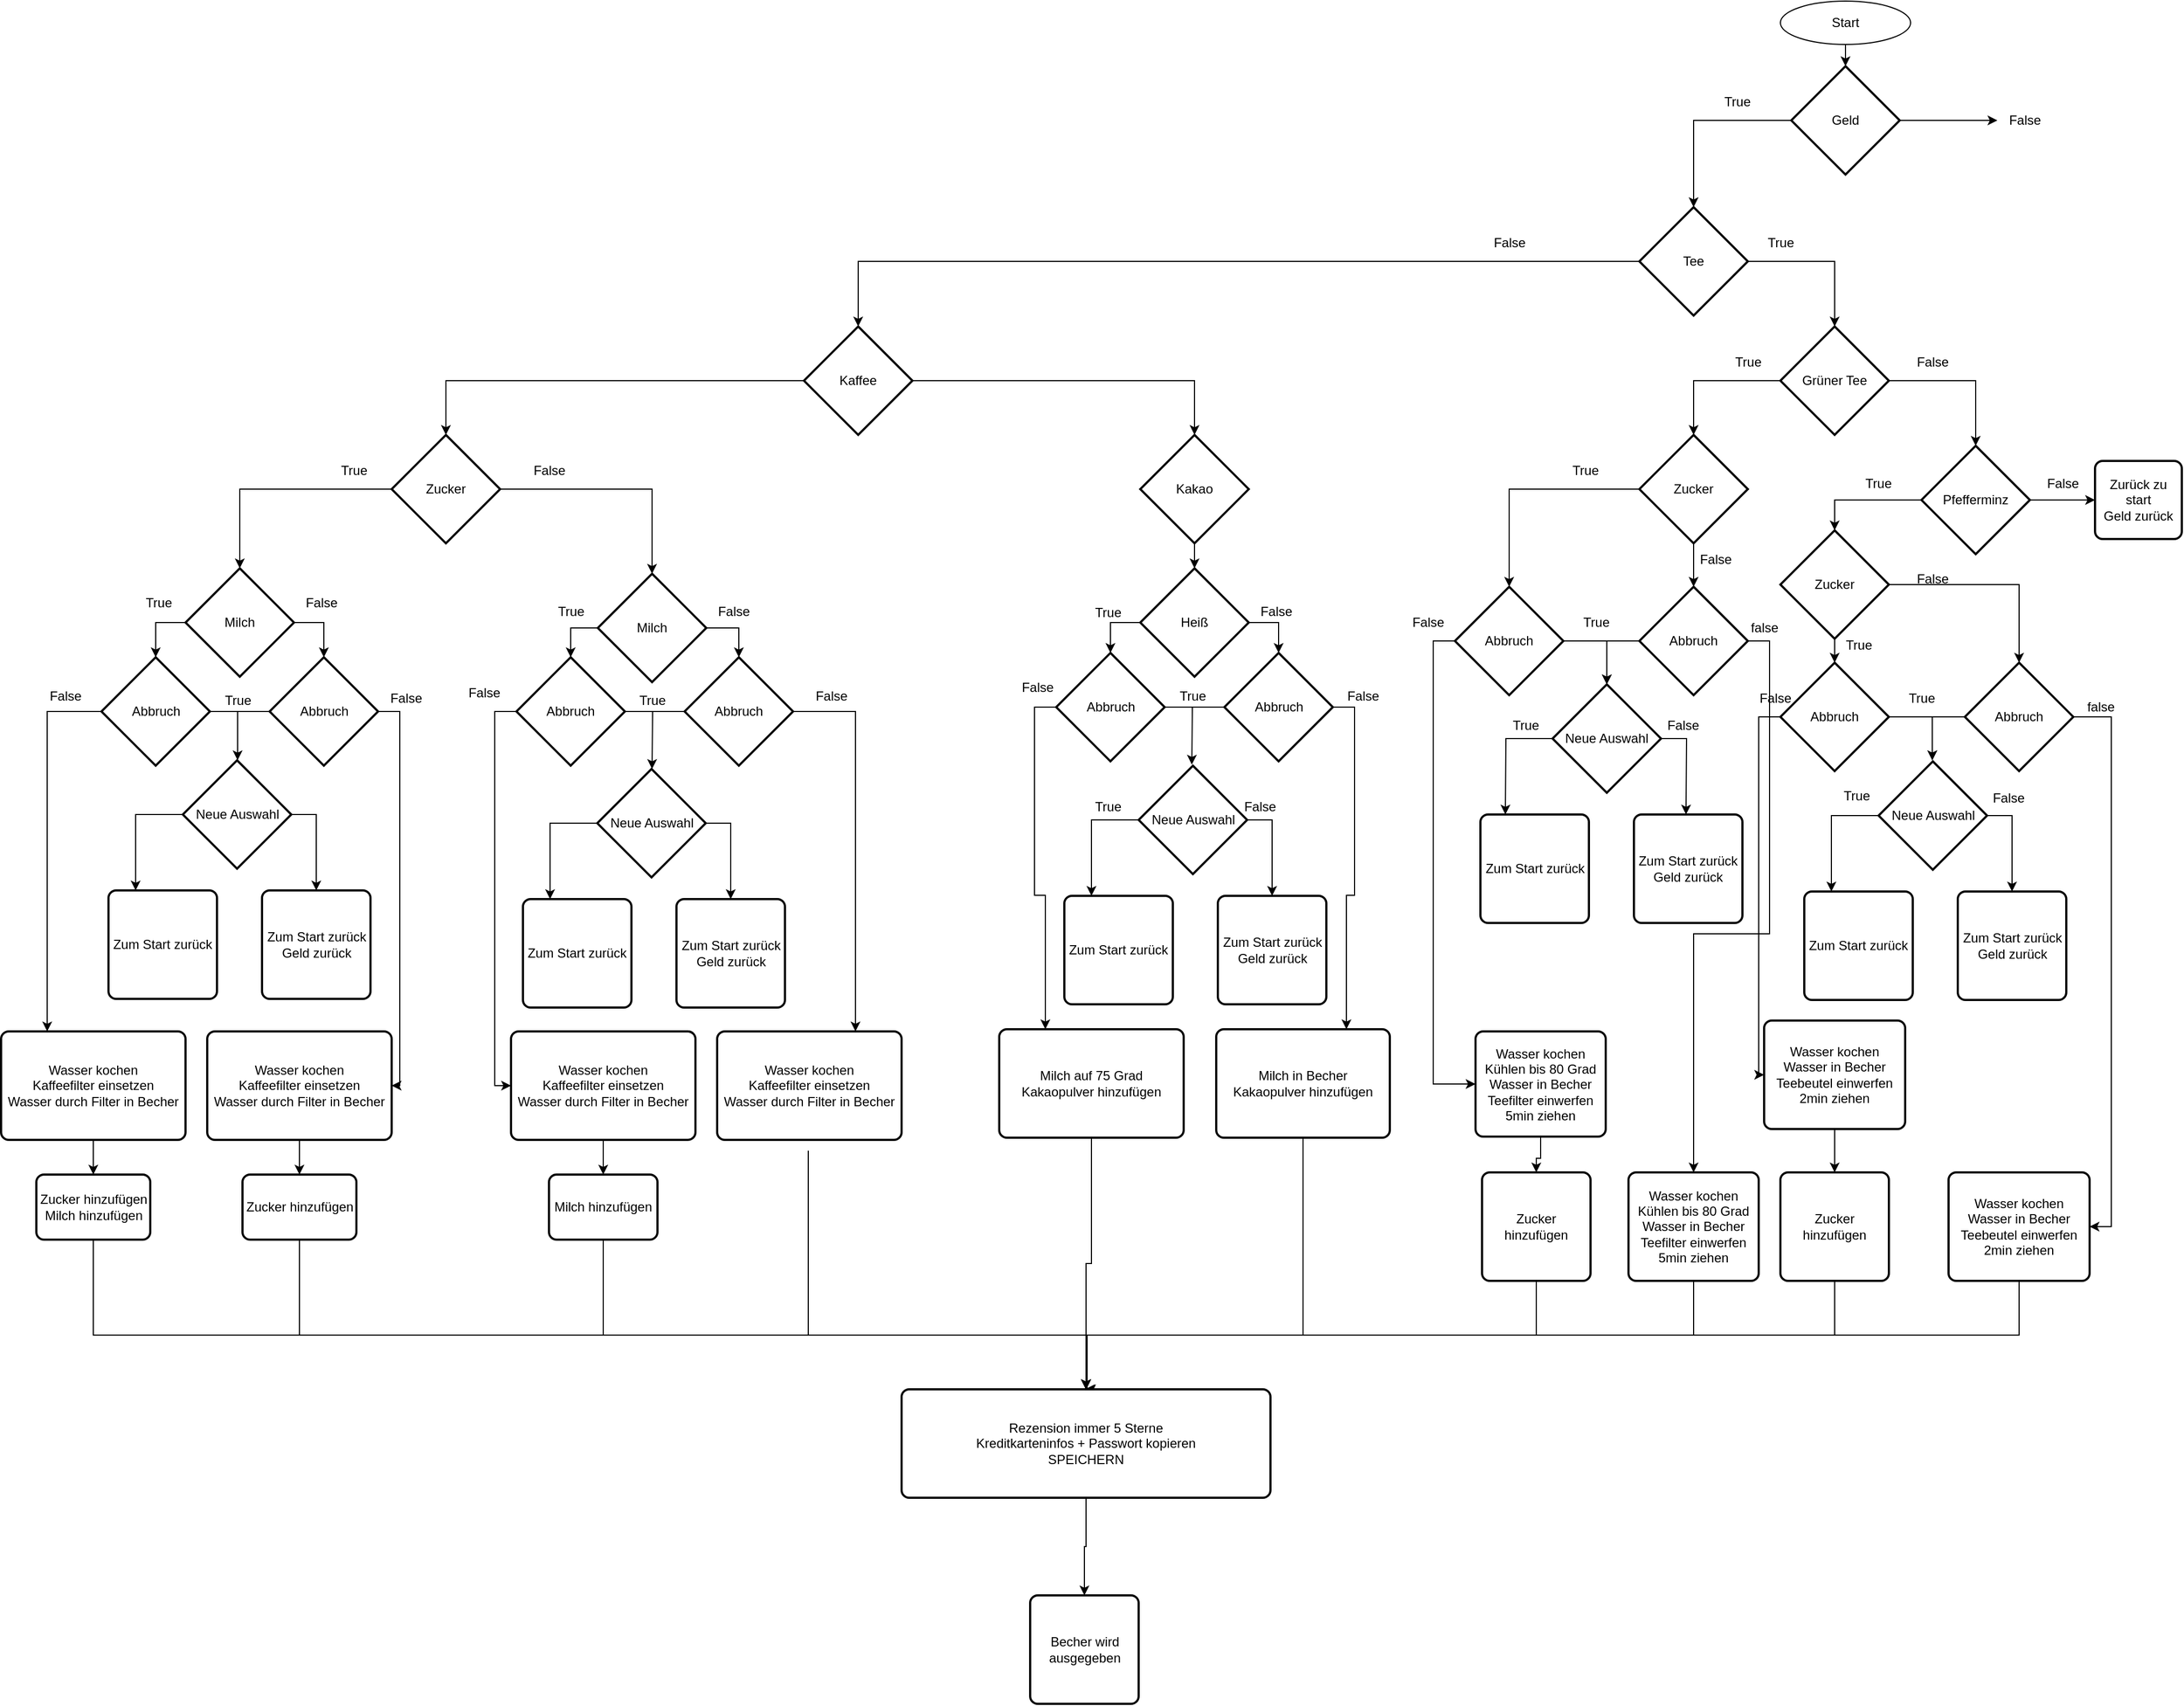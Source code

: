 <mxfile version="24.8.2">
  <diagram name="Seite-1" id="rgpR-CaPYyQt6a8_Buco">
    <mxGraphModel dx="4102" dy="1548" grid="1" gridSize="10" guides="1" tooltips="1" connect="1" arrows="1" fold="1" page="1" pageScale="1" pageWidth="827" pageHeight="1169" math="0" shadow="0">
      <root>
        <mxCell id="0" />
        <mxCell id="1" parent="0" />
        <mxCell id="YmDsLPv6Iw65m7JP4vtK-1" value="Start" style="ellipse;whiteSpace=wrap;html=1;" vertex="1" parent="1">
          <mxGeometry x="340" y="50" width="120" height="40" as="geometry" />
        </mxCell>
        <mxCell id="YmDsLPv6Iw65m7JP4vtK-5" style="edgeStyle=orthogonalEdgeStyle;rounded=0;orthogonalLoop=1;jettySize=auto;html=1;exitX=1;exitY=0.5;exitDx=0;exitDy=0;exitPerimeter=0;" edge="1" parent="1" source="YmDsLPv6Iw65m7JP4vtK-3">
          <mxGeometry relative="1" as="geometry">
            <mxPoint x="540" y="160" as="targetPoint" />
          </mxGeometry>
        </mxCell>
        <mxCell id="YmDsLPv6Iw65m7JP4vtK-7" style="edgeStyle=orthogonalEdgeStyle;rounded=0;orthogonalLoop=1;jettySize=auto;html=1;exitX=0;exitY=0.5;exitDx=0;exitDy=0;exitPerimeter=0;entryX=0.5;entryY=0;entryDx=0;entryDy=0;entryPerimeter=0;" edge="1" parent="1" source="YmDsLPv6Iw65m7JP4vtK-3" target="YmDsLPv6Iw65m7JP4vtK-9">
          <mxGeometry relative="1" as="geometry">
            <mxPoint x="280" y="240" as="targetPoint" />
          </mxGeometry>
        </mxCell>
        <mxCell id="YmDsLPv6Iw65m7JP4vtK-3" value="Geld" style="strokeWidth=2;html=1;shape=mxgraph.flowchart.decision;whiteSpace=wrap;" vertex="1" parent="1">
          <mxGeometry x="350" y="110" width="100" height="100" as="geometry" />
        </mxCell>
        <mxCell id="YmDsLPv6Iw65m7JP4vtK-4" style="edgeStyle=orthogonalEdgeStyle;rounded=0;orthogonalLoop=1;jettySize=auto;html=1;exitX=0.5;exitY=1;exitDx=0;exitDy=0;entryX=0.5;entryY=0;entryDx=0;entryDy=0;entryPerimeter=0;" edge="1" parent="1" source="YmDsLPv6Iw65m7JP4vtK-1" target="YmDsLPv6Iw65m7JP4vtK-3">
          <mxGeometry relative="1" as="geometry" />
        </mxCell>
        <mxCell id="YmDsLPv6Iw65m7JP4vtK-6" value="False" style="text;html=1;align=center;verticalAlign=middle;resizable=0;points=[];autosize=1;strokeColor=none;fillColor=none;" vertex="1" parent="1">
          <mxGeometry x="540" y="145" width="50" height="30" as="geometry" />
        </mxCell>
        <mxCell id="YmDsLPv6Iw65m7JP4vtK-8" value="True" style="text;html=1;align=center;verticalAlign=middle;resizable=0;points=[];autosize=1;strokeColor=none;fillColor=none;" vertex="1" parent="1">
          <mxGeometry x="275" y="128" width="50" height="30" as="geometry" />
        </mxCell>
        <mxCell id="YmDsLPv6Iw65m7JP4vtK-10" style="edgeStyle=orthogonalEdgeStyle;rounded=0;orthogonalLoop=1;jettySize=auto;html=1;exitX=1;exitY=0.5;exitDx=0;exitDy=0;exitPerimeter=0;" edge="1" parent="1" source="YmDsLPv6Iw65m7JP4vtK-9" target="YmDsLPv6Iw65m7JP4vtK-11">
          <mxGeometry relative="1" as="geometry">
            <mxPoint x="440" y="370" as="targetPoint" />
          </mxGeometry>
        </mxCell>
        <mxCell id="YmDsLPv6Iw65m7JP4vtK-88" style="edgeStyle=orthogonalEdgeStyle;rounded=0;orthogonalLoop=1;jettySize=auto;html=1;exitX=0;exitY=0.5;exitDx=0;exitDy=0;exitPerimeter=0;" edge="1" parent="1" source="YmDsLPv6Iw65m7JP4vtK-9" target="YmDsLPv6Iw65m7JP4vtK-87">
          <mxGeometry relative="1" as="geometry" />
        </mxCell>
        <mxCell id="YmDsLPv6Iw65m7JP4vtK-9" value="Tee" style="strokeWidth=2;html=1;shape=mxgraph.flowchart.decision;whiteSpace=wrap;" vertex="1" parent="1">
          <mxGeometry x="210" y="240" width="100" height="100" as="geometry" />
        </mxCell>
        <mxCell id="YmDsLPv6Iw65m7JP4vtK-12" style="edgeStyle=orthogonalEdgeStyle;rounded=0;orthogonalLoop=1;jettySize=auto;html=1;exitX=1;exitY=0.5;exitDx=0;exitDy=0;exitPerimeter=0;" edge="1" parent="1" source="YmDsLPv6Iw65m7JP4vtK-11" target="YmDsLPv6Iw65m7JP4vtK-13">
          <mxGeometry relative="1" as="geometry">
            <mxPoint x="600" y="500" as="targetPoint" />
          </mxGeometry>
        </mxCell>
        <mxCell id="YmDsLPv6Iw65m7JP4vtK-11" value="Grüner Tee" style="strokeWidth=2;html=1;shape=mxgraph.flowchart.decision;whiteSpace=wrap;" vertex="1" parent="1">
          <mxGeometry x="340" y="350" width="100" height="100" as="geometry" />
        </mxCell>
        <mxCell id="YmDsLPv6Iw65m7JP4vtK-92" style="edgeStyle=orthogonalEdgeStyle;rounded=0;orthogonalLoop=1;jettySize=auto;html=1;exitX=1;exitY=0.5;exitDx=0;exitDy=0;exitPerimeter=0;entryX=0;entryY=0.5;entryDx=0;entryDy=0;" edge="1" parent="1" source="YmDsLPv6Iw65m7JP4vtK-13" target="YmDsLPv6Iw65m7JP4vtK-91">
          <mxGeometry relative="1" as="geometry" />
        </mxCell>
        <mxCell id="YmDsLPv6Iw65m7JP4vtK-13" value="Pfefferminz" style="strokeWidth=2;html=1;shape=mxgraph.flowchart.decision;whiteSpace=wrap;" vertex="1" parent="1">
          <mxGeometry x="470" y="460" width="100" height="100" as="geometry" />
        </mxCell>
        <mxCell id="YmDsLPv6Iw65m7JP4vtK-14" value="True" style="text;html=1;align=center;verticalAlign=middle;resizable=0;points=[];autosize=1;strokeColor=none;fillColor=none;" vertex="1" parent="1">
          <mxGeometry x="315" y="258" width="50" height="30" as="geometry" />
        </mxCell>
        <mxCell id="YmDsLPv6Iw65m7JP4vtK-15" value="False" style="text;html=1;align=center;verticalAlign=middle;resizable=0;points=[];autosize=1;strokeColor=none;fillColor=none;" vertex="1" parent="1">
          <mxGeometry x="455" y="368" width="50" height="30" as="geometry" />
        </mxCell>
        <mxCell id="YmDsLPv6Iw65m7JP4vtK-82" style="edgeStyle=orthogonalEdgeStyle;rounded=0;orthogonalLoop=1;jettySize=auto;html=1;exitX=0;exitY=0.5;exitDx=0;exitDy=0;exitPerimeter=0;" edge="1" parent="1" source="YmDsLPv6Iw65m7JP4vtK-16" target="YmDsLPv6Iw65m7JP4vtK-76">
          <mxGeometry relative="1" as="geometry" />
        </mxCell>
        <mxCell id="YmDsLPv6Iw65m7JP4vtK-16" value="Zucker" style="strokeWidth=2;html=1;shape=mxgraph.flowchart.decision;whiteSpace=wrap;" vertex="1" parent="1">
          <mxGeometry x="210" y="450" width="100" height="100" as="geometry" />
        </mxCell>
        <mxCell id="YmDsLPv6Iw65m7JP4vtK-17" style="edgeStyle=orthogonalEdgeStyle;rounded=0;orthogonalLoop=1;jettySize=auto;html=1;exitX=0;exitY=0.5;exitDx=0;exitDy=0;exitPerimeter=0;entryX=0.5;entryY=0;entryDx=0;entryDy=0;entryPerimeter=0;" edge="1" parent="1" source="YmDsLPv6Iw65m7JP4vtK-11" target="YmDsLPv6Iw65m7JP4vtK-16">
          <mxGeometry relative="1" as="geometry" />
        </mxCell>
        <mxCell id="YmDsLPv6Iw65m7JP4vtK-18" value="True" style="text;html=1;align=center;verticalAlign=middle;resizable=0;points=[];autosize=1;strokeColor=none;fillColor=none;" vertex="1" parent="1">
          <mxGeometry x="285" y="368" width="50" height="30" as="geometry" />
        </mxCell>
        <mxCell id="YmDsLPv6Iw65m7JP4vtK-21" value="Zucker" style="strokeWidth=2;html=1;shape=mxgraph.flowchart.decision;whiteSpace=wrap;" vertex="1" parent="1">
          <mxGeometry x="340" y="538" width="100" height="100" as="geometry" />
        </mxCell>
        <mxCell id="YmDsLPv6Iw65m7JP4vtK-22" style="edgeStyle=orthogonalEdgeStyle;rounded=0;orthogonalLoop=1;jettySize=auto;html=1;exitX=0;exitY=0.5;exitDx=0;exitDy=0;exitPerimeter=0;entryX=0.5;entryY=0;entryDx=0;entryDy=0;entryPerimeter=0;" edge="1" parent="1" source="YmDsLPv6Iw65m7JP4vtK-13" target="YmDsLPv6Iw65m7JP4vtK-21">
          <mxGeometry relative="1" as="geometry" />
        </mxCell>
        <mxCell id="YmDsLPv6Iw65m7JP4vtK-23" value="True" style="text;html=1;align=center;verticalAlign=middle;resizable=0;points=[];autosize=1;strokeColor=none;fillColor=none;" vertex="1" parent="1">
          <mxGeometry x="405" y="480" width="50" height="30" as="geometry" />
        </mxCell>
        <mxCell id="YmDsLPv6Iw65m7JP4vtK-234" value="" style="edgeStyle=orthogonalEdgeStyle;rounded=0;orthogonalLoop=1;jettySize=auto;html=1;" edge="1" parent="1" source="YmDsLPv6Iw65m7JP4vtK-24" target="YmDsLPv6Iw65m7JP4vtK-228">
          <mxGeometry relative="1" as="geometry">
            <Array as="points">
              <mxPoint x="560" y="1280" />
              <mxPoint x="-300" y="1280" />
            </Array>
          </mxGeometry>
        </mxCell>
        <mxCell id="YmDsLPv6Iw65m7JP4vtK-24" value="Wasser kochen&lt;div&gt;&lt;span data-darkreader-inline-color=&quot;&quot; data-darkreader-inline-bgcolor=&quot;&quot; style=&quot;background-color: initial; color: rgb(0, 0, 0); --darkreader-inline-bgcolor: initial; --darkreader-inline-color: #edebe8;&quot;&gt;Wasser in Becher&lt;/span&gt;&lt;/div&gt;&lt;div&gt;Teebeutel einwerfen&lt;/div&gt;&lt;div&gt;2min ziehen&lt;/div&gt;" style="rounded=1;whiteSpace=wrap;html=1;absoluteArcSize=1;arcSize=14;strokeWidth=2;" vertex="1" parent="1">
          <mxGeometry x="495" y="1130" width="130" height="100" as="geometry" />
        </mxCell>
        <mxCell id="YmDsLPv6Iw65m7JP4vtK-235" value="" style="edgeStyle=orthogonalEdgeStyle;rounded=0;orthogonalLoop=1;jettySize=auto;html=1;" edge="1" parent="1" source="YmDsLPv6Iw65m7JP4vtK-27" target="YmDsLPv6Iw65m7JP4vtK-228">
          <mxGeometry relative="1" as="geometry">
            <Array as="points">
              <mxPoint x="390" y="1280" />
              <mxPoint x="-300" y="1280" />
            </Array>
          </mxGeometry>
        </mxCell>
        <mxCell id="YmDsLPv6Iw65m7JP4vtK-27" value="Zucker hinzufügen" style="rounded=1;whiteSpace=wrap;html=1;absoluteArcSize=1;arcSize=14;strokeWidth=2;" vertex="1" parent="1">
          <mxGeometry x="340" y="1130" width="100" height="100" as="geometry" />
        </mxCell>
        <mxCell id="YmDsLPv6Iw65m7JP4vtK-30" value="True" style="text;html=1;align=center;verticalAlign=middle;resizable=0;points=[];autosize=1;strokeColor=none;fillColor=none;" vertex="1" parent="1">
          <mxGeometry x="387" y="629" width="50" height="30" as="geometry" />
        </mxCell>
        <mxCell id="YmDsLPv6Iw65m7JP4vtK-31" value="False" style="text;html=1;align=center;verticalAlign=middle;resizable=0;points=[];autosize=1;strokeColor=none;fillColor=none;" vertex="1" parent="1">
          <mxGeometry x="455" y="568" width="50" height="30" as="geometry" />
        </mxCell>
        <mxCell id="YmDsLPv6Iw65m7JP4vtK-236" value="" style="edgeStyle=orthogonalEdgeStyle;rounded=0;orthogonalLoop=1;jettySize=auto;html=1;" edge="1" parent="1" source="YmDsLPv6Iw65m7JP4vtK-32" target="YmDsLPv6Iw65m7JP4vtK-228">
          <mxGeometry relative="1" as="geometry">
            <Array as="points">
              <mxPoint x="260" y="1280" />
              <mxPoint x="-300" y="1280" />
            </Array>
          </mxGeometry>
        </mxCell>
        <mxCell id="YmDsLPv6Iw65m7JP4vtK-32" value="Wasser kochen&lt;div&gt;Kühlen bis 80 Grad&lt;/div&gt;&lt;div&gt;Wasser in Becher&lt;/div&gt;&lt;div&gt;Teefilter einwerfen&lt;/div&gt;&lt;div&gt;5min ziehen&lt;/div&gt;" style="rounded=1;whiteSpace=wrap;html=1;absoluteArcSize=1;arcSize=14;strokeWidth=2;" vertex="1" parent="1">
          <mxGeometry x="200" y="1130" width="120" height="100" as="geometry" />
        </mxCell>
        <mxCell id="YmDsLPv6Iw65m7JP4vtK-240" style="edgeStyle=orthogonalEdgeStyle;rounded=0;orthogonalLoop=1;jettySize=auto;html=1;entryX=0.5;entryY=0;entryDx=0;entryDy=0;" edge="1" parent="1" source="YmDsLPv6Iw65m7JP4vtK-34" target="YmDsLPv6Iw65m7JP4vtK-228">
          <mxGeometry relative="1" as="geometry">
            <Array as="points">
              <mxPoint x="115" y="1280" />
              <mxPoint x="-300" y="1280" />
            </Array>
          </mxGeometry>
        </mxCell>
        <mxCell id="YmDsLPv6Iw65m7JP4vtK-34" value="Zucker hinzufügen" style="rounded=1;whiteSpace=wrap;html=1;absoluteArcSize=1;arcSize=14;strokeWidth=2;" vertex="1" parent="1">
          <mxGeometry x="65" y="1130" width="100" height="100" as="geometry" />
        </mxCell>
        <mxCell id="YmDsLPv6Iw65m7JP4vtK-38" value="True" style="text;html=1;align=center;verticalAlign=middle;resizable=0;points=[];autosize=1;strokeColor=none;fillColor=none;" vertex="1" parent="1">
          <mxGeometry x="135" y="468" width="50" height="30" as="geometry" />
        </mxCell>
        <mxCell id="YmDsLPv6Iw65m7JP4vtK-72" value="" style="edgeStyle=orthogonalEdgeStyle;rounded=0;orthogonalLoop=1;jettySize=auto;html=1;" edge="1" parent="1" source="YmDsLPv6Iw65m7JP4vtK-39" target="YmDsLPv6Iw65m7JP4vtK-34">
          <mxGeometry relative="1" as="geometry" />
        </mxCell>
        <mxCell id="YmDsLPv6Iw65m7JP4vtK-39" value="Wasser kochen&lt;div&gt;Kühlen bis 80 Grad&lt;/div&gt;&lt;div&gt;Wasser in Becher&lt;/div&gt;&lt;div&gt;Teefilter einwerfen&lt;/div&gt;&lt;div&gt;5min ziehen&lt;/div&gt;" style="rounded=1;whiteSpace=wrap;html=1;absoluteArcSize=1;arcSize=14;strokeWidth=2;" vertex="1" parent="1">
          <mxGeometry x="59" y="1000" width="120" height="97" as="geometry" />
        </mxCell>
        <mxCell id="YmDsLPv6Iw65m7JP4vtK-46" value="" style="edgeStyle=orthogonalEdgeStyle;rounded=0;orthogonalLoop=1;jettySize=auto;html=1;" edge="1" parent="1" source="YmDsLPv6Iw65m7JP4vtK-43" target="YmDsLPv6Iw65m7JP4vtK-27">
          <mxGeometry relative="1" as="geometry" />
        </mxCell>
        <mxCell id="YmDsLPv6Iw65m7JP4vtK-43" value="Wasser kochen&lt;div&gt;&lt;span data-darkreader-inline-color=&quot;&quot; data-darkreader-inline-bgcolor=&quot;&quot; style=&quot;background-color: initial; color: rgb(0, 0, 0); --darkreader-inline-bgcolor: initial; --darkreader-inline-color: #edebe8;&quot;&gt;Wasser in Becher&lt;/span&gt;&lt;/div&gt;&lt;div&gt;Teebeutel einwerfen&lt;/div&gt;&lt;div&gt;2min ziehen&lt;/div&gt;" style="rounded=1;whiteSpace=wrap;html=1;absoluteArcSize=1;arcSize=14;strokeWidth=2;" vertex="1" parent="1">
          <mxGeometry x="325" y="990" width="130" height="100" as="geometry" />
        </mxCell>
        <mxCell id="YmDsLPv6Iw65m7JP4vtK-65" style="edgeStyle=orthogonalEdgeStyle;rounded=0;orthogonalLoop=1;jettySize=auto;html=1;exitX=1;exitY=0.5;exitDx=0;exitDy=0;exitPerimeter=0;" edge="1" parent="1" source="YmDsLPv6Iw65m7JP4vtK-55">
          <mxGeometry relative="1" as="geometry">
            <mxPoint x="480" y="750" as="targetPoint" />
            <Array as="points">
              <mxPoint x="480" y="710" />
              <mxPoint x="480" y="730" />
            </Array>
          </mxGeometry>
        </mxCell>
        <mxCell id="YmDsLPv6Iw65m7JP4vtK-220" style="edgeStyle=orthogonalEdgeStyle;rounded=0;orthogonalLoop=1;jettySize=auto;html=1;exitX=0;exitY=0.5;exitDx=0;exitDy=0;exitPerimeter=0;entryX=0;entryY=0.5;entryDx=0;entryDy=0;" edge="1" parent="1" source="YmDsLPv6Iw65m7JP4vtK-55" target="YmDsLPv6Iw65m7JP4vtK-43">
          <mxGeometry relative="1" as="geometry" />
        </mxCell>
        <mxCell id="YmDsLPv6Iw65m7JP4vtK-55" value="Abbruch" style="strokeWidth=2;html=1;shape=mxgraph.flowchart.decision;whiteSpace=wrap;" vertex="1" parent="1">
          <mxGeometry x="340" y="660" width="100" height="100" as="geometry" />
        </mxCell>
        <mxCell id="YmDsLPv6Iw65m7JP4vtK-63" style="edgeStyle=orthogonalEdgeStyle;rounded=0;orthogonalLoop=1;jettySize=auto;html=1;exitX=0;exitY=0.5;exitDx=0;exitDy=0;exitPerimeter=0;entryX=0.5;entryY=0;entryDx=0;entryDy=0;" edge="1" parent="1" source="YmDsLPv6Iw65m7JP4vtK-56">
          <mxGeometry relative="1" as="geometry">
            <mxPoint x="480" y="750.0" as="targetPoint" />
            <Array as="points">
              <mxPoint x="480" y="710" />
            </Array>
          </mxGeometry>
        </mxCell>
        <mxCell id="YmDsLPv6Iw65m7JP4vtK-208" style="edgeStyle=orthogonalEdgeStyle;rounded=0;orthogonalLoop=1;jettySize=auto;html=1;exitX=1;exitY=0.5;exitDx=0;exitDy=0;exitPerimeter=0;entryX=1;entryY=0.5;entryDx=0;entryDy=0;" edge="1" parent="1" source="YmDsLPv6Iw65m7JP4vtK-56" target="YmDsLPv6Iw65m7JP4vtK-24">
          <mxGeometry relative="1" as="geometry" />
        </mxCell>
        <mxCell id="YmDsLPv6Iw65m7JP4vtK-56" value="Abbruch" style="strokeWidth=2;html=1;shape=mxgraph.flowchart.decision;whiteSpace=wrap;" vertex="1" parent="1">
          <mxGeometry x="510" y="660" width="100" height="100" as="geometry" />
        </mxCell>
        <mxCell id="YmDsLPv6Iw65m7JP4vtK-57" style="edgeStyle=orthogonalEdgeStyle;rounded=0;orthogonalLoop=1;jettySize=auto;html=1;entryX=0.5;entryY=0;entryDx=0;entryDy=0;entryPerimeter=0;" edge="1" parent="1" source="YmDsLPv6Iw65m7JP4vtK-21" target="YmDsLPv6Iw65m7JP4vtK-56">
          <mxGeometry relative="1" as="geometry" />
        </mxCell>
        <mxCell id="YmDsLPv6Iw65m7JP4vtK-66" value="True" style="text;html=1;align=center;verticalAlign=middle;resizable=0;points=[];autosize=1;strokeColor=none;fillColor=none;" vertex="1" parent="1">
          <mxGeometry x="445" y="678" width="50" height="30" as="geometry" />
        </mxCell>
        <mxCell id="YmDsLPv6Iw65m7JP4vtK-67" style="edgeStyle=orthogonalEdgeStyle;rounded=0;orthogonalLoop=1;jettySize=auto;html=1;exitX=0.5;exitY=1;exitDx=0;exitDy=0;exitPerimeter=0;entryX=0.5;entryY=0;entryDx=0;entryDy=0;entryPerimeter=0;" edge="1" parent="1" source="YmDsLPv6Iw65m7JP4vtK-21" target="YmDsLPv6Iw65m7JP4vtK-55">
          <mxGeometry relative="1" as="geometry" />
        </mxCell>
        <mxCell id="YmDsLPv6Iw65m7JP4vtK-69" value="False" style="text;html=1;align=center;verticalAlign=middle;resizable=0;points=[];autosize=1;strokeColor=none;fillColor=none;" vertex="1" parent="1">
          <mxGeometry x="310" y="678" width="50" height="30" as="geometry" />
        </mxCell>
        <mxCell id="YmDsLPv6Iw65m7JP4vtK-70" value="false" style="text;html=1;align=center;verticalAlign=middle;resizable=0;points=[];autosize=1;strokeColor=none;fillColor=none;" vertex="1" parent="1">
          <mxGeometry x="610" y="686" width="50" height="30" as="geometry" />
        </mxCell>
        <mxCell id="YmDsLPv6Iw65m7JP4vtK-74" style="edgeStyle=orthogonalEdgeStyle;rounded=0;orthogonalLoop=1;jettySize=auto;html=1;exitX=1;exitY=0.5;exitDx=0;exitDy=0;exitPerimeter=0;" edge="1" parent="1" source="YmDsLPv6Iw65m7JP4vtK-76">
          <mxGeometry relative="1" as="geometry">
            <mxPoint x="180" y="680" as="targetPoint" />
            <Array as="points">
              <mxPoint x="180" y="640" />
              <mxPoint x="180" y="660" />
            </Array>
          </mxGeometry>
        </mxCell>
        <mxCell id="YmDsLPv6Iw65m7JP4vtK-209" style="edgeStyle=orthogonalEdgeStyle;rounded=0;orthogonalLoop=1;jettySize=auto;html=1;exitX=0;exitY=0.5;exitDx=0;exitDy=0;exitPerimeter=0;entryX=0;entryY=0.5;entryDx=0;entryDy=0;" edge="1" parent="1" source="YmDsLPv6Iw65m7JP4vtK-76" target="YmDsLPv6Iw65m7JP4vtK-39">
          <mxGeometry relative="1" as="geometry" />
        </mxCell>
        <mxCell id="YmDsLPv6Iw65m7JP4vtK-76" value="Abbruch" style="strokeWidth=2;html=1;shape=mxgraph.flowchart.decision;whiteSpace=wrap;" vertex="1" parent="1">
          <mxGeometry x="40" y="590" width="100" height="100" as="geometry" />
        </mxCell>
        <mxCell id="YmDsLPv6Iw65m7JP4vtK-77" style="edgeStyle=orthogonalEdgeStyle;rounded=0;orthogonalLoop=1;jettySize=auto;html=1;exitX=0;exitY=0.5;exitDx=0;exitDy=0;exitPerimeter=0;entryX=0.5;entryY=0;entryDx=0;entryDy=0;" edge="1" parent="1" source="YmDsLPv6Iw65m7JP4vtK-78">
          <mxGeometry relative="1" as="geometry">
            <mxPoint x="180" y="680.0" as="targetPoint" />
            <Array as="points">
              <mxPoint x="180" y="640" />
            </Array>
          </mxGeometry>
        </mxCell>
        <mxCell id="YmDsLPv6Iw65m7JP4vtK-221" style="edgeStyle=orthogonalEdgeStyle;rounded=0;orthogonalLoop=1;jettySize=auto;html=1;exitX=1;exitY=0.5;exitDx=0;exitDy=0;exitPerimeter=0;entryX=0.5;entryY=0;entryDx=0;entryDy=0;" edge="1" parent="1" source="YmDsLPv6Iw65m7JP4vtK-78" target="YmDsLPv6Iw65m7JP4vtK-32">
          <mxGeometry relative="1" as="geometry" />
        </mxCell>
        <mxCell id="YmDsLPv6Iw65m7JP4vtK-78" value="Abbruch" style="strokeWidth=2;html=1;shape=mxgraph.flowchart.decision;whiteSpace=wrap;" vertex="1" parent="1">
          <mxGeometry x="210" y="590" width="100" height="100" as="geometry" />
        </mxCell>
        <mxCell id="YmDsLPv6Iw65m7JP4vtK-79" value="True" style="text;html=1;align=center;verticalAlign=middle;resizable=0;points=[];autosize=1;strokeColor=none;fillColor=none;" vertex="1" parent="1">
          <mxGeometry x="145" y="608" width="50" height="30" as="geometry" />
        </mxCell>
        <mxCell id="YmDsLPv6Iw65m7JP4vtK-80" value="False" style="text;html=1;align=center;verticalAlign=middle;resizable=0;points=[];autosize=1;strokeColor=none;fillColor=none;" vertex="1" parent="1">
          <mxGeometry x="-10" y="608" width="50" height="30" as="geometry" />
        </mxCell>
        <mxCell id="YmDsLPv6Iw65m7JP4vtK-81" value="false" style="text;html=1;align=center;verticalAlign=middle;resizable=0;points=[];autosize=1;strokeColor=none;fillColor=none;" vertex="1" parent="1">
          <mxGeometry x="300" y="613" width="50" height="30" as="geometry" />
        </mxCell>
        <mxCell id="YmDsLPv6Iw65m7JP4vtK-83" style="edgeStyle=orthogonalEdgeStyle;rounded=0;orthogonalLoop=1;jettySize=auto;html=1;exitX=0.5;exitY=1;exitDx=0;exitDy=0;exitPerimeter=0;entryX=0.5;entryY=0;entryDx=0;entryDy=0;entryPerimeter=0;" edge="1" parent="1" source="YmDsLPv6Iw65m7JP4vtK-16" target="YmDsLPv6Iw65m7JP4vtK-78">
          <mxGeometry relative="1" as="geometry" />
        </mxCell>
        <mxCell id="YmDsLPv6Iw65m7JP4vtK-84" value="False" style="text;html=1;align=center;verticalAlign=middle;resizable=0;points=[];autosize=1;strokeColor=none;fillColor=none;" vertex="1" parent="1">
          <mxGeometry x="255" y="550" width="50" height="30" as="geometry" />
        </mxCell>
        <mxCell id="YmDsLPv6Iw65m7JP4vtK-87" value="Kaffee" style="strokeWidth=2;html=1;shape=mxgraph.flowchart.decision;whiteSpace=wrap;" vertex="1" parent="1">
          <mxGeometry x="-560" y="350" width="100" height="100" as="geometry" />
        </mxCell>
        <mxCell id="YmDsLPv6Iw65m7JP4vtK-89" value="False" style="text;html=1;align=center;verticalAlign=middle;resizable=0;points=[];autosize=1;strokeColor=none;fillColor=none;" vertex="1" parent="1">
          <mxGeometry x="65" y="258" width="50" height="30" as="geometry" />
        </mxCell>
        <mxCell id="YmDsLPv6Iw65m7JP4vtK-90" value="Zucker" style="strokeWidth=2;html=1;shape=mxgraph.flowchart.decision;whiteSpace=wrap;" vertex="1" parent="1">
          <mxGeometry x="-940" y="450" width="100" height="100" as="geometry" />
        </mxCell>
        <mxCell id="YmDsLPv6Iw65m7JP4vtK-91" value="Zurück zu start&lt;br&gt;&lt;div&gt;Geld zurück&lt;/div&gt;" style="rounded=1;whiteSpace=wrap;html=1;absoluteArcSize=1;arcSize=14;strokeWidth=2;" vertex="1" parent="1">
          <mxGeometry x="630" y="474" width="80" height="72" as="geometry" />
        </mxCell>
        <mxCell id="YmDsLPv6Iw65m7JP4vtK-93" value="False" style="text;html=1;align=center;verticalAlign=middle;resizable=0;points=[];autosize=1;strokeColor=none;fillColor=none;" vertex="1" parent="1">
          <mxGeometry x="575" y="480" width="50" height="30" as="geometry" />
        </mxCell>
        <mxCell id="YmDsLPv6Iw65m7JP4vtK-94" style="edgeStyle=orthogonalEdgeStyle;rounded=0;orthogonalLoop=1;jettySize=auto;html=1;exitX=0;exitY=0.5;exitDx=0;exitDy=0;exitPerimeter=0;entryX=0.5;entryY=0;entryDx=0;entryDy=0;entryPerimeter=0;" edge="1" parent="1" source="YmDsLPv6Iw65m7JP4vtK-87" target="YmDsLPv6Iw65m7JP4vtK-90">
          <mxGeometry relative="1" as="geometry">
            <mxPoint x="-630" y="400" as="sourcePoint" />
          </mxGeometry>
        </mxCell>
        <mxCell id="YmDsLPv6Iw65m7JP4vtK-96" value="Milch" style="strokeWidth=2;html=1;shape=mxgraph.flowchart.decision;whiteSpace=wrap;" vertex="1" parent="1">
          <mxGeometry x="-750" y="578" width="100" height="100" as="geometry" />
        </mxCell>
        <mxCell id="YmDsLPv6Iw65m7JP4vtK-97" style="edgeStyle=orthogonalEdgeStyle;rounded=0;orthogonalLoop=1;jettySize=auto;html=1;entryX=0.5;entryY=0;entryDx=0;entryDy=0;entryPerimeter=0;" edge="1" parent="1" source="YmDsLPv6Iw65m7JP4vtK-90" target="YmDsLPv6Iw65m7JP4vtK-96">
          <mxGeometry relative="1" as="geometry" />
        </mxCell>
        <mxCell id="YmDsLPv6Iw65m7JP4vtK-100" value="Milch" style="strokeWidth=2;html=1;shape=mxgraph.flowchart.decision;whiteSpace=wrap;" vertex="1" parent="1">
          <mxGeometry x="-1130" y="573" width="100" height="100" as="geometry" />
        </mxCell>
        <mxCell id="YmDsLPv6Iw65m7JP4vtK-102" value="True" style="text;html=1;align=center;verticalAlign=middle;resizable=0;points=[];autosize=1;strokeColor=none;fillColor=none;" vertex="1" parent="1">
          <mxGeometry x="-1000" y="468" width="50" height="30" as="geometry" />
        </mxCell>
        <mxCell id="YmDsLPv6Iw65m7JP4vtK-103" value="False" style="text;html=1;align=center;verticalAlign=middle;resizable=0;points=[];autosize=1;strokeColor=none;fillColor=none;" vertex="1" parent="1">
          <mxGeometry x="-820" y="468" width="50" height="30" as="geometry" />
        </mxCell>
        <mxCell id="YmDsLPv6Iw65m7JP4vtK-104" style="edgeStyle=orthogonalEdgeStyle;rounded=0;orthogonalLoop=1;jettySize=auto;html=1;exitX=0;exitY=0.5;exitDx=0;exitDy=0;exitPerimeter=0;entryX=0.5;entryY=0;entryDx=0;entryDy=0;entryPerimeter=0;" edge="1" parent="1" source="YmDsLPv6Iw65m7JP4vtK-90" target="YmDsLPv6Iw65m7JP4vtK-100">
          <mxGeometry relative="1" as="geometry" />
        </mxCell>
        <mxCell id="YmDsLPv6Iw65m7JP4vtK-241" style="edgeStyle=orthogonalEdgeStyle;rounded=0;orthogonalLoop=1;jettySize=auto;html=1;" edge="1" parent="1">
          <mxGeometry relative="1" as="geometry">
            <mxPoint x="-301" y="1330" as="targetPoint" />
            <mxPoint x="-556.0" y="1110" as="sourcePoint" />
            <Array as="points">
              <mxPoint x="-556" y="1280" />
              <mxPoint x="-300" y="1280" />
              <mxPoint x="-300" y="1330" />
            </Array>
          </mxGeometry>
        </mxCell>
        <mxCell id="YmDsLPv6Iw65m7JP4vtK-105" value="Wasser kochen&lt;div&gt;Kaffeefilter einsetzen&lt;/div&gt;&lt;div&gt;Wasser durch Filter in Becher&lt;/div&gt;" style="rounded=1;whiteSpace=wrap;html=1;absoluteArcSize=1;arcSize=14;strokeWidth=2;" vertex="1" parent="1">
          <mxGeometry x="-640" y="1000" width="170" height="100" as="geometry" />
        </mxCell>
        <mxCell id="YmDsLPv6Iw65m7JP4vtK-124" value="" style="edgeStyle=orthogonalEdgeStyle;rounded=0;orthogonalLoop=1;jettySize=auto;html=1;" edge="1" parent="1" source="YmDsLPv6Iw65m7JP4vtK-106" target="YmDsLPv6Iw65m7JP4vtK-118">
          <mxGeometry relative="1" as="geometry" />
        </mxCell>
        <mxCell id="YmDsLPv6Iw65m7JP4vtK-106" value="Wasser kochen&lt;div&gt;Kaffeefilter einsetzen&lt;/div&gt;&lt;div&gt;Wasser durch Filter in Becher&lt;/div&gt;" style="rounded=1;whiteSpace=wrap;html=1;absoluteArcSize=1;arcSize=14;strokeWidth=2;" vertex="1" parent="1">
          <mxGeometry x="-830" y="1000" width="170" height="100" as="geometry" />
        </mxCell>
        <mxCell id="YmDsLPv6Iw65m7JP4vtK-123" value="" style="edgeStyle=orthogonalEdgeStyle;rounded=0;orthogonalLoop=1;jettySize=auto;html=1;" edge="1" parent="1" source="YmDsLPv6Iw65m7JP4vtK-107" target="YmDsLPv6Iw65m7JP4vtK-121">
          <mxGeometry relative="1" as="geometry" />
        </mxCell>
        <mxCell id="YmDsLPv6Iw65m7JP4vtK-107" value="Wasser kochen&lt;div&gt;Kaffeefilter einsetzen&lt;/div&gt;&lt;div&gt;Wasser durch Filter in Becher&lt;/div&gt;" style="rounded=1;whiteSpace=wrap;html=1;absoluteArcSize=1;arcSize=14;strokeWidth=2;" vertex="1" parent="1">
          <mxGeometry x="-1110" y="1000" width="170" height="100" as="geometry" />
        </mxCell>
        <mxCell id="YmDsLPv6Iw65m7JP4vtK-122" value="" style="edgeStyle=orthogonalEdgeStyle;rounded=0;orthogonalLoop=1;jettySize=auto;html=1;" edge="1" parent="1" source="YmDsLPv6Iw65m7JP4vtK-108" target="YmDsLPv6Iw65m7JP4vtK-120">
          <mxGeometry relative="1" as="geometry" />
        </mxCell>
        <mxCell id="YmDsLPv6Iw65m7JP4vtK-108" value="Wasser kochen&lt;div&gt;Kaffeefilter einsetzen&lt;/div&gt;&lt;div&gt;Wasser durch Filter in Becher&lt;/div&gt;" style="rounded=1;whiteSpace=wrap;html=1;absoluteArcSize=1;arcSize=14;strokeWidth=2;" vertex="1" parent="1">
          <mxGeometry x="-1300" y="1000" width="170" height="100" as="geometry" />
        </mxCell>
        <mxCell id="YmDsLPv6Iw65m7JP4vtK-114" value="True" style="text;html=1;align=center;verticalAlign=middle;resizable=0;points=[];autosize=1;strokeColor=none;fillColor=none;" vertex="1" parent="1">
          <mxGeometry x="-1180" y="590" width="50" height="30" as="geometry" />
        </mxCell>
        <mxCell id="YmDsLPv6Iw65m7JP4vtK-115" value="False" style="text;html=1;align=center;verticalAlign=middle;resizable=0;points=[];autosize=1;strokeColor=none;fillColor=none;" vertex="1" parent="1">
          <mxGeometry x="-1030" y="590" width="50" height="30" as="geometry" />
        </mxCell>
        <mxCell id="YmDsLPv6Iw65m7JP4vtK-116" value="True" style="text;html=1;align=center;verticalAlign=middle;resizable=0;points=[];autosize=1;strokeColor=none;fillColor=none;" vertex="1" parent="1">
          <mxGeometry x="-800" y="598" width="50" height="30" as="geometry" />
        </mxCell>
        <mxCell id="YmDsLPv6Iw65m7JP4vtK-117" value="False" style="text;html=1;align=center;verticalAlign=middle;resizable=0;points=[];autosize=1;strokeColor=none;fillColor=none;" vertex="1" parent="1">
          <mxGeometry x="-650" y="598" width="50" height="30" as="geometry" />
        </mxCell>
        <mxCell id="YmDsLPv6Iw65m7JP4vtK-237" style="edgeStyle=orthogonalEdgeStyle;rounded=0;orthogonalLoop=1;jettySize=auto;html=1;exitX=0.5;exitY=1;exitDx=0;exitDy=0;entryX=0.5;entryY=0;entryDx=0;entryDy=0;" edge="1" parent="1" source="YmDsLPv6Iw65m7JP4vtK-118" target="YmDsLPv6Iw65m7JP4vtK-228">
          <mxGeometry relative="1" as="geometry">
            <Array as="points">
              <mxPoint x="-745" y="1280" />
              <mxPoint x="-300" y="1280" />
            </Array>
          </mxGeometry>
        </mxCell>
        <mxCell id="YmDsLPv6Iw65m7JP4vtK-118" value="Milch hinzufügen" style="rounded=1;whiteSpace=wrap;html=1;absoluteArcSize=1;arcSize=14;strokeWidth=2;" vertex="1" parent="1">
          <mxGeometry x="-795" y="1132" width="100" height="60" as="geometry" />
        </mxCell>
        <mxCell id="YmDsLPv6Iw65m7JP4vtK-239" style="edgeStyle=orthogonalEdgeStyle;rounded=0;orthogonalLoop=1;jettySize=auto;html=1;exitX=0.5;exitY=1;exitDx=0;exitDy=0;" edge="1" parent="1" source="YmDsLPv6Iw65m7JP4vtK-120" target="YmDsLPv6Iw65m7JP4vtK-228">
          <mxGeometry relative="1" as="geometry">
            <Array as="points">
              <mxPoint x="-1215" y="1280" />
              <mxPoint x="-300" y="1280" />
            </Array>
          </mxGeometry>
        </mxCell>
        <mxCell id="YmDsLPv6Iw65m7JP4vtK-120" value="&lt;div&gt;Zucker hinzufügen&lt;/div&gt;Milch hinzufügen" style="rounded=1;whiteSpace=wrap;html=1;absoluteArcSize=1;arcSize=14;strokeWidth=2;" vertex="1" parent="1">
          <mxGeometry x="-1267.5" y="1132" width="105" height="60" as="geometry" />
        </mxCell>
        <mxCell id="YmDsLPv6Iw65m7JP4vtK-238" style="edgeStyle=orthogonalEdgeStyle;rounded=0;orthogonalLoop=1;jettySize=auto;html=1;" edge="1" parent="1" source="YmDsLPv6Iw65m7JP4vtK-121" target="YmDsLPv6Iw65m7JP4vtK-228">
          <mxGeometry relative="1" as="geometry">
            <Array as="points">
              <mxPoint x="-1025" y="1280" />
              <mxPoint x="-300" y="1280" />
            </Array>
          </mxGeometry>
        </mxCell>
        <mxCell id="YmDsLPv6Iw65m7JP4vtK-121" value="Zucker hinzufügen" style="rounded=1;whiteSpace=wrap;html=1;absoluteArcSize=1;arcSize=14;strokeWidth=2;" vertex="1" parent="1">
          <mxGeometry x="-1077.5" y="1132" width="105" height="60" as="geometry" />
        </mxCell>
        <mxCell id="YmDsLPv6Iw65m7JP4vtK-181" style="edgeStyle=orthogonalEdgeStyle;rounded=0;orthogonalLoop=1;jettySize=auto;html=1;exitX=0;exitY=0.5;exitDx=0;exitDy=0;exitPerimeter=0;entryX=0;entryY=0.5;entryDx=0;entryDy=0;" edge="1" parent="1" source="YmDsLPv6Iw65m7JP4vtK-129" target="YmDsLPv6Iw65m7JP4vtK-106">
          <mxGeometry relative="1" as="geometry" />
        </mxCell>
        <mxCell id="YmDsLPv6Iw65m7JP4vtK-129" value="Abbruch" style="strokeWidth=2;html=1;shape=mxgraph.flowchart.decision;whiteSpace=wrap;" vertex="1" parent="1">
          <mxGeometry x="-825" y="655" width="100" height="100" as="geometry" />
        </mxCell>
        <mxCell id="YmDsLPv6Iw65m7JP4vtK-130" style="edgeStyle=orthogonalEdgeStyle;rounded=0;orthogonalLoop=1;jettySize=auto;html=1;exitX=0;exitY=0.5;exitDx=0;exitDy=0;exitPerimeter=0;entryX=0.5;entryY=0;entryDx=0;entryDy=0;" edge="1" parent="1" source="YmDsLPv6Iw65m7JP4vtK-131">
          <mxGeometry relative="1" as="geometry">
            <mxPoint x="-700" y="758" as="targetPoint" />
          </mxGeometry>
        </mxCell>
        <mxCell id="YmDsLPv6Iw65m7JP4vtK-182" style="edgeStyle=orthogonalEdgeStyle;rounded=0;orthogonalLoop=1;jettySize=auto;html=1;exitX=1;exitY=0.5;exitDx=0;exitDy=0;exitPerimeter=0;entryX=0.75;entryY=0;entryDx=0;entryDy=0;" edge="1" parent="1" source="YmDsLPv6Iw65m7JP4vtK-131" target="YmDsLPv6Iw65m7JP4vtK-105">
          <mxGeometry relative="1" as="geometry" />
        </mxCell>
        <mxCell id="YmDsLPv6Iw65m7JP4vtK-131" value="Abbruch" style="strokeWidth=2;html=1;shape=mxgraph.flowchart.decision;whiteSpace=wrap;" vertex="1" parent="1">
          <mxGeometry x="-670" y="655" width="100" height="100" as="geometry" />
        </mxCell>
        <mxCell id="YmDsLPv6Iw65m7JP4vtK-132" value="True" style="text;html=1;align=center;verticalAlign=middle;resizable=0;points=[];autosize=1;strokeColor=none;fillColor=none;" vertex="1" parent="1">
          <mxGeometry x="-725" y="680" width="50" height="30" as="geometry" />
        </mxCell>
        <mxCell id="YmDsLPv6Iw65m7JP4vtK-133" value="False" style="text;html=1;align=center;verticalAlign=middle;resizable=0;points=[];autosize=1;strokeColor=none;fillColor=none;" vertex="1" parent="1">
          <mxGeometry x="-880" y="673" width="50" height="30" as="geometry" />
        </mxCell>
        <mxCell id="YmDsLPv6Iw65m7JP4vtK-134" value="False" style="text;html=1;align=center;verticalAlign=middle;resizable=0;points=[];autosize=1;strokeColor=none;fillColor=none;" vertex="1" parent="1">
          <mxGeometry x="-560" y="676" width="50" height="30" as="geometry" />
        </mxCell>
        <mxCell id="YmDsLPv6Iw65m7JP4vtK-135" value="" style="endArrow=none;html=1;rounded=0;exitX=1;exitY=0.5;exitDx=0;exitDy=0;exitPerimeter=0;" edge="1" parent="1" source="YmDsLPv6Iw65m7JP4vtK-129" target="YmDsLPv6Iw65m7JP4vtK-131">
          <mxGeometry width="50" height="50" relative="1" as="geometry">
            <mxPoint x="-700" y="780" as="sourcePoint" />
            <mxPoint x="-680" y="730" as="targetPoint" />
          </mxGeometry>
        </mxCell>
        <mxCell id="YmDsLPv6Iw65m7JP4vtK-136" style="edgeStyle=orthogonalEdgeStyle;rounded=0;orthogonalLoop=1;jettySize=auto;html=1;exitX=0;exitY=0.5;exitDx=0;exitDy=0;exitPerimeter=0;entryX=0.5;entryY=0;entryDx=0;entryDy=0;entryPerimeter=0;" edge="1" parent="1" source="YmDsLPv6Iw65m7JP4vtK-96" target="YmDsLPv6Iw65m7JP4vtK-129">
          <mxGeometry relative="1" as="geometry" />
        </mxCell>
        <mxCell id="YmDsLPv6Iw65m7JP4vtK-137" style="edgeStyle=orthogonalEdgeStyle;rounded=0;orthogonalLoop=1;jettySize=auto;html=1;exitX=1;exitY=0.5;exitDx=0;exitDy=0;exitPerimeter=0;entryX=0.5;entryY=0;entryDx=0;entryDy=0;entryPerimeter=0;" edge="1" parent="1" source="YmDsLPv6Iw65m7JP4vtK-96" target="YmDsLPv6Iw65m7JP4vtK-131">
          <mxGeometry relative="1" as="geometry" />
        </mxCell>
        <mxCell id="YmDsLPv6Iw65m7JP4vtK-180" style="edgeStyle=orthogonalEdgeStyle;rounded=0;orthogonalLoop=1;jettySize=auto;html=1;exitX=0;exitY=0.5;exitDx=0;exitDy=0;exitPerimeter=0;entryX=0.25;entryY=0;entryDx=0;entryDy=0;" edge="1" parent="1" source="YmDsLPv6Iw65m7JP4vtK-141" target="YmDsLPv6Iw65m7JP4vtK-108">
          <mxGeometry relative="1" as="geometry" />
        </mxCell>
        <mxCell id="YmDsLPv6Iw65m7JP4vtK-141" value="Abbruch" style="strokeWidth=2;html=1;shape=mxgraph.flowchart.decision;whiteSpace=wrap;" vertex="1" parent="1">
          <mxGeometry x="-1207.5" y="655" width="100" height="100" as="geometry" />
        </mxCell>
        <mxCell id="YmDsLPv6Iw65m7JP4vtK-142" style="edgeStyle=orthogonalEdgeStyle;rounded=0;orthogonalLoop=1;jettySize=auto;html=1;exitX=0;exitY=0.5;exitDx=0;exitDy=0;exitPerimeter=0;" edge="1" parent="1" source="YmDsLPv6Iw65m7JP4vtK-143">
          <mxGeometry relative="1" as="geometry">
            <mxPoint x="-1082" y="750" as="targetPoint" />
            <Array as="points">
              <mxPoint x="-1082" y="705" />
            </Array>
          </mxGeometry>
        </mxCell>
        <mxCell id="YmDsLPv6Iw65m7JP4vtK-179" style="edgeStyle=orthogonalEdgeStyle;rounded=0;orthogonalLoop=1;jettySize=auto;html=1;exitX=1;exitY=0.5;exitDx=0;exitDy=0;exitPerimeter=0;entryX=1;entryY=0.5;entryDx=0;entryDy=0;" edge="1" parent="1" source="YmDsLPv6Iw65m7JP4vtK-143" target="YmDsLPv6Iw65m7JP4vtK-107">
          <mxGeometry relative="1" as="geometry" />
        </mxCell>
        <mxCell id="YmDsLPv6Iw65m7JP4vtK-143" value="Abbruch" style="strokeWidth=2;html=1;shape=mxgraph.flowchart.decision;whiteSpace=wrap;" vertex="1" parent="1">
          <mxGeometry x="-1052.5" y="655" width="100" height="100" as="geometry" />
        </mxCell>
        <mxCell id="YmDsLPv6Iw65m7JP4vtK-144" value="True" style="text;html=1;align=center;verticalAlign=middle;resizable=0;points=[];autosize=1;strokeColor=none;fillColor=none;" vertex="1" parent="1">
          <mxGeometry x="-1107.5" y="680" width="50" height="30" as="geometry" />
        </mxCell>
        <mxCell id="YmDsLPv6Iw65m7JP4vtK-145" value="False" style="text;html=1;align=center;verticalAlign=middle;resizable=0;points=[];autosize=1;strokeColor=none;fillColor=none;" vertex="1" parent="1">
          <mxGeometry x="-1266" y="676" width="50" height="30" as="geometry" />
        </mxCell>
        <mxCell id="YmDsLPv6Iw65m7JP4vtK-146" value="False" style="text;html=1;align=center;verticalAlign=middle;resizable=0;points=[];autosize=1;strokeColor=none;fillColor=none;" vertex="1" parent="1">
          <mxGeometry x="-952.5" y="678" width="50" height="30" as="geometry" />
        </mxCell>
        <mxCell id="YmDsLPv6Iw65m7JP4vtK-147" value="" style="endArrow=none;html=1;rounded=0;exitX=1;exitY=0.5;exitDx=0;exitDy=0;exitPerimeter=0;" edge="1" parent="1" source="YmDsLPv6Iw65m7JP4vtK-141" target="YmDsLPv6Iw65m7JP4vtK-143">
          <mxGeometry width="50" height="50" relative="1" as="geometry">
            <mxPoint x="-1082.5" y="780" as="sourcePoint" />
            <mxPoint x="-1062.5" y="730" as="targetPoint" />
          </mxGeometry>
        </mxCell>
        <mxCell id="YmDsLPv6Iw65m7JP4vtK-148" style="edgeStyle=orthogonalEdgeStyle;rounded=0;orthogonalLoop=1;jettySize=auto;html=1;exitX=0;exitY=0.5;exitDx=0;exitDy=0;exitPerimeter=0;entryX=0.5;entryY=0;entryDx=0;entryDy=0;entryPerimeter=0;" edge="1" parent="1" source="YmDsLPv6Iw65m7JP4vtK-100" target="YmDsLPv6Iw65m7JP4vtK-141">
          <mxGeometry relative="1" as="geometry" />
        </mxCell>
        <mxCell id="YmDsLPv6Iw65m7JP4vtK-149" style="edgeStyle=orthogonalEdgeStyle;rounded=0;orthogonalLoop=1;jettySize=auto;html=1;exitX=1;exitY=0.5;exitDx=0;exitDy=0;exitPerimeter=0;entryX=0.5;entryY=0;entryDx=0;entryDy=0;entryPerimeter=0;" edge="1" parent="1" source="YmDsLPv6Iw65m7JP4vtK-100" target="YmDsLPv6Iw65m7JP4vtK-143">
          <mxGeometry relative="1" as="geometry" />
        </mxCell>
        <mxCell id="YmDsLPv6Iw65m7JP4vtK-155" value="Kakao" style="strokeWidth=2;html=1;shape=mxgraph.flowchart.decision;whiteSpace=wrap;" vertex="1" parent="1">
          <mxGeometry x="-250" y="450" width="100" height="100" as="geometry" />
        </mxCell>
        <mxCell id="YmDsLPv6Iw65m7JP4vtK-156" style="edgeStyle=orthogonalEdgeStyle;rounded=0;orthogonalLoop=1;jettySize=auto;html=1;exitX=1;exitY=0.5;exitDx=0;exitDy=0;exitPerimeter=0;entryX=0.5;entryY=0;entryDx=0;entryDy=0;entryPerimeter=0;" edge="1" parent="1" source="YmDsLPv6Iw65m7JP4vtK-87" target="YmDsLPv6Iw65m7JP4vtK-155">
          <mxGeometry relative="1" as="geometry" />
        </mxCell>
        <mxCell id="YmDsLPv6Iw65m7JP4vtK-177" style="edgeStyle=orthogonalEdgeStyle;rounded=0;orthogonalLoop=1;jettySize=auto;html=1;exitX=0;exitY=0.5;exitDx=0;exitDy=0;exitPerimeter=0;" edge="1" parent="1" source="YmDsLPv6Iw65m7JP4vtK-157" target="YmDsLPv6Iw65m7JP4vtK-167">
          <mxGeometry relative="1" as="geometry" />
        </mxCell>
        <mxCell id="YmDsLPv6Iw65m7JP4vtK-157" value="Heiß" style="strokeWidth=2;html=1;shape=mxgraph.flowchart.decision;whiteSpace=wrap;" vertex="1" parent="1">
          <mxGeometry x="-250" y="573" width="100" height="100" as="geometry" />
        </mxCell>
        <mxCell id="YmDsLPv6Iw65m7JP4vtK-159" style="edgeStyle=orthogonalEdgeStyle;rounded=0;orthogonalLoop=1;jettySize=auto;html=1;exitX=0.5;exitY=1;exitDx=0;exitDy=0;exitPerimeter=0;entryX=0.5;entryY=0;entryDx=0;entryDy=0;entryPerimeter=0;" edge="1" parent="1" source="YmDsLPv6Iw65m7JP4vtK-155" target="YmDsLPv6Iw65m7JP4vtK-157">
          <mxGeometry relative="1" as="geometry" />
        </mxCell>
        <mxCell id="YmDsLPv6Iw65m7JP4vtK-243" style="edgeStyle=orthogonalEdgeStyle;rounded=0;orthogonalLoop=1;jettySize=auto;html=1;" edge="1" parent="1" source="YmDsLPv6Iw65m7JP4vtK-160" target="YmDsLPv6Iw65m7JP4vtK-228">
          <mxGeometry relative="1" as="geometry" />
        </mxCell>
        <mxCell id="YmDsLPv6Iw65m7JP4vtK-160" value="&lt;div&gt;&lt;span data-darkreader-inline-color=&quot;&quot; data-darkreader-inline-bgcolor=&quot;&quot; style=&quot;background-color: initial; color: rgb(0, 0, 0); --darkreader-inline-bgcolor: initial; --darkreader-inline-color: #edebe8;&quot;&gt;Milch auf 75 Grad&lt;/span&gt;&lt;/div&gt;&lt;div&gt;Kakaopulver hinzufügen&lt;/div&gt;" style="rounded=1;whiteSpace=wrap;html=1;absoluteArcSize=1;arcSize=14;strokeWidth=2;" vertex="1" parent="1">
          <mxGeometry x="-380" y="998" width="170" height="100" as="geometry" />
        </mxCell>
        <mxCell id="YmDsLPv6Iw65m7JP4vtK-244" style="edgeStyle=orthogonalEdgeStyle;rounded=0;orthogonalLoop=1;jettySize=auto;html=1;" edge="1" parent="1" source="YmDsLPv6Iw65m7JP4vtK-161">
          <mxGeometry relative="1" as="geometry">
            <mxPoint x="-300" y="1330" as="targetPoint" />
            <Array as="points">
              <mxPoint x="-100" y="1280" />
              <mxPoint x="-299" y="1280" />
              <mxPoint x="-299" y="1330" />
            </Array>
          </mxGeometry>
        </mxCell>
        <mxCell id="YmDsLPv6Iw65m7JP4vtK-161" value="Milch in Becher&lt;div&gt;Kakaopulver hinzufügen&lt;/div&gt;" style="rounded=1;whiteSpace=wrap;html=1;absoluteArcSize=1;arcSize=14;strokeWidth=2;" vertex="1" parent="1">
          <mxGeometry x="-180" y="998" width="160" height="100" as="geometry" />
        </mxCell>
        <mxCell id="YmDsLPv6Iw65m7JP4vtK-164" value="True" style="text;html=1;align=center;verticalAlign=middle;resizable=0;points=[];autosize=1;strokeColor=none;fillColor=none;" vertex="1" parent="1">
          <mxGeometry x="-305" y="599" width="50" height="30" as="geometry" />
        </mxCell>
        <mxCell id="YmDsLPv6Iw65m7JP4vtK-165" value="False" style="text;html=1;align=center;verticalAlign=middle;resizable=0;points=[];autosize=1;strokeColor=none;fillColor=none;" vertex="1" parent="1">
          <mxGeometry x="-150" y="598" width="50" height="30" as="geometry" />
        </mxCell>
        <mxCell id="YmDsLPv6Iw65m7JP4vtK-201" style="edgeStyle=orthogonalEdgeStyle;rounded=0;orthogonalLoop=1;jettySize=auto;html=1;exitX=0;exitY=0.5;exitDx=0;exitDy=0;exitPerimeter=0;entryX=0.25;entryY=0;entryDx=0;entryDy=0;" edge="1" parent="1" source="YmDsLPv6Iw65m7JP4vtK-167" target="YmDsLPv6Iw65m7JP4vtK-160">
          <mxGeometry relative="1" as="geometry" />
        </mxCell>
        <mxCell id="YmDsLPv6Iw65m7JP4vtK-167" value="Abbruch" style="strokeWidth=2;html=1;shape=mxgraph.flowchart.decision;whiteSpace=wrap;" vertex="1" parent="1">
          <mxGeometry x="-327.5" y="651" width="100" height="100" as="geometry" />
        </mxCell>
        <mxCell id="YmDsLPv6Iw65m7JP4vtK-168" style="edgeStyle=orthogonalEdgeStyle;rounded=0;orthogonalLoop=1;jettySize=auto;html=1;exitX=0;exitY=0.5;exitDx=0;exitDy=0;exitPerimeter=0;entryX=0.5;entryY=0;entryDx=0;entryDy=0;" edge="1" parent="1" source="YmDsLPv6Iw65m7JP4vtK-169">
          <mxGeometry relative="1" as="geometry">
            <mxPoint x="-202.5" y="754.0" as="targetPoint" />
          </mxGeometry>
        </mxCell>
        <mxCell id="YmDsLPv6Iw65m7JP4vtK-200" style="edgeStyle=orthogonalEdgeStyle;rounded=0;orthogonalLoop=1;jettySize=auto;html=1;exitX=1;exitY=0.5;exitDx=0;exitDy=0;exitPerimeter=0;entryX=0.75;entryY=0;entryDx=0;entryDy=0;" edge="1" parent="1" source="YmDsLPv6Iw65m7JP4vtK-169" target="YmDsLPv6Iw65m7JP4vtK-161">
          <mxGeometry relative="1" as="geometry" />
        </mxCell>
        <mxCell id="YmDsLPv6Iw65m7JP4vtK-169" value="Abbruch" style="strokeWidth=2;html=1;shape=mxgraph.flowchart.decision;whiteSpace=wrap;" vertex="1" parent="1">
          <mxGeometry x="-172.5" y="651" width="100" height="100" as="geometry" />
        </mxCell>
        <mxCell id="YmDsLPv6Iw65m7JP4vtK-170" value="True" style="text;html=1;align=center;verticalAlign=middle;resizable=0;points=[];autosize=1;strokeColor=none;fillColor=none;" vertex="1" parent="1">
          <mxGeometry x="-227.5" y="676" width="50" height="30" as="geometry" />
        </mxCell>
        <mxCell id="YmDsLPv6Iw65m7JP4vtK-171" value="False" style="text;html=1;align=center;verticalAlign=middle;resizable=0;points=[];autosize=1;strokeColor=none;fillColor=none;" vertex="1" parent="1">
          <mxGeometry x="-370" y="668" width="50" height="30" as="geometry" />
        </mxCell>
        <mxCell id="YmDsLPv6Iw65m7JP4vtK-172" value="False" style="text;html=1;align=center;verticalAlign=middle;resizable=0;points=[];autosize=1;strokeColor=none;fillColor=none;" vertex="1" parent="1">
          <mxGeometry x="-70" y="676" width="50" height="30" as="geometry" />
        </mxCell>
        <mxCell id="YmDsLPv6Iw65m7JP4vtK-173" value="" style="endArrow=none;html=1;rounded=0;exitX=1;exitY=0.5;exitDx=0;exitDy=0;exitPerimeter=0;" edge="1" parent="1" source="YmDsLPv6Iw65m7JP4vtK-167" target="YmDsLPv6Iw65m7JP4vtK-169">
          <mxGeometry width="50" height="50" relative="1" as="geometry">
            <mxPoint x="-202.5" y="776" as="sourcePoint" />
            <mxPoint x="-182.5" y="726" as="targetPoint" />
          </mxGeometry>
        </mxCell>
        <mxCell id="YmDsLPv6Iw65m7JP4vtK-178" style="edgeStyle=orthogonalEdgeStyle;rounded=0;orthogonalLoop=1;jettySize=auto;html=1;exitX=1;exitY=0.5;exitDx=0;exitDy=0;exitPerimeter=0;entryX=0.5;entryY=0;entryDx=0;entryDy=0;entryPerimeter=0;" edge="1" parent="1" source="YmDsLPv6Iw65m7JP4vtK-157" target="YmDsLPv6Iw65m7JP4vtK-169">
          <mxGeometry relative="1" as="geometry" />
        </mxCell>
        <mxCell id="YmDsLPv6Iw65m7JP4vtK-187" style="edgeStyle=orthogonalEdgeStyle;rounded=0;orthogonalLoop=1;jettySize=auto;html=1;exitX=1;exitY=0.5;exitDx=0;exitDy=0;exitPerimeter=0;entryX=0.5;entryY=0;entryDx=0;entryDy=0;" edge="1" parent="1" source="YmDsLPv6Iw65m7JP4vtK-184" target="YmDsLPv6Iw65m7JP4vtK-186">
          <mxGeometry relative="1" as="geometry" />
        </mxCell>
        <mxCell id="YmDsLPv6Iw65m7JP4vtK-188" style="edgeStyle=orthogonalEdgeStyle;rounded=0;orthogonalLoop=1;jettySize=auto;html=1;exitX=0;exitY=0.5;exitDx=0;exitDy=0;exitPerimeter=0;entryX=0.25;entryY=0;entryDx=0;entryDy=0;" edge="1" parent="1" source="YmDsLPv6Iw65m7JP4vtK-184" target="YmDsLPv6Iw65m7JP4vtK-185">
          <mxGeometry relative="1" as="geometry" />
        </mxCell>
        <mxCell id="YmDsLPv6Iw65m7JP4vtK-184" value="Neue Auswahl" style="strokeWidth=2;html=1;shape=mxgraph.flowchart.decision;whiteSpace=wrap;" vertex="1" parent="1">
          <mxGeometry x="-1132.5" y="750" width="100" height="100" as="geometry" />
        </mxCell>
        <mxCell id="YmDsLPv6Iw65m7JP4vtK-185" value="Zum Start zurück" style="rounded=1;whiteSpace=wrap;html=1;absoluteArcSize=1;arcSize=14;strokeWidth=2;" vertex="1" parent="1">
          <mxGeometry x="-1201" y="870" width="100" height="100" as="geometry" />
        </mxCell>
        <mxCell id="YmDsLPv6Iw65m7JP4vtK-186" value="Zum Start zurück&lt;div&gt;Geld zurück&lt;/div&gt;" style="rounded=1;whiteSpace=wrap;html=1;absoluteArcSize=1;arcSize=14;strokeWidth=2;" vertex="1" parent="1">
          <mxGeometry x="-1059.5" y="870" width="100" height="100" as="geometry" />
        </mxCell>
        <mxCell id="YmDsLPv6Iw65m7JP4vtK-195" style="edgeStyle=orthogonalEdgeStyle;rounded=0;orthogonalLoop=1;jettySize=auto;html=1;exitX=1;exitY=0.5;exitDx=0;exitDy=0;exitPerimeter=0;entryX=0.5;entryY=0;entryDx=0;entryDy=0;" edge="1" parent="1" source="YmDsLPv6Iw65m7JP4vtK-197" target="YmDsLPv6Iw65m7JP4vtK-199">
          <mxGeometry relative="1" as="geometry" />
        </mxCell>
        <mxCell id="YmDsLPv6Iw65m7JP4vtK-196" style="edgeStyle=orthogonalEdgeStyle;rounded=0;orthogonalLoop=1;jettySize=auto;html=1;exitX=0;exitY=0.5;exitDx=0;exitDy=0;exitPerimeter=0;entryX=0.25;entryY=0;entryDx=0;entryDy=0;" edge="1" parent="1" source="YmDsLPv6Iw65m7JP4vtK-197" target="YmDsLPv6Iw65m7JP4vtK-198">
          <mxGeometry relative="1" as="geometry" />
        </mxCell>
        <mxCell id="YmDsLPv6Iw65m7JP4vtK-197" value="Neue Auswahl" style="strokeWidth=2;html=1;shape=mxgraph.flowchart.decision;whiteSpace=wrap;" vertex="1" parent="1">
          <mxGeometry x="-750.5" y="758" width="100" height="100" as="geometry" />
        </mxCell>
        <mxCell id="YmDsLPv6Iw65m7JP4vtK-198" value="Zum Start zurück" style="rounded=1;whiteSpace=wrap;html=1;absoluteArcSize=1;arcSize=14;strokeWidth=2;" vertex="1" parent="1">
          <mxGeometry x="-819" y="878" width="100" height="100" as="geometry" />
        </mxCell>
        <mxCell id="YmDsLPv6Iw65m7JP4vtK-199" value="Zum Start zurück&lt;div&gt;Geld zurück&lt;/div&gt;" style="rounded=1;whiteSpace=wrap;html=1;absoluteArcSize=1;arcSize=14;strokeWidth=2;" vertex="1" parent="1">
          <mxGeometry x="-677.5" y="878" width="100" height="100" as="geometry" />
        </mxCell>
        <mxCell id="YmDsLPv6Iw65m7JP4vtK-203" style="edgeStyle=orthogonalEdgeStyle;rounded=0;orthogonalLoop=1;jettySize=auto;html=1;exitX=1;exitY=0.5;exitDx=0;exitDy=0;exitPerimeter=0;entryX=0.5;entryY=0;entryDx=0;entryDy=0;" edge="1" parent="1" source="YmDsLPv6Iw65m7JP4vtK-205" target="YmDsLPv6Iw65m7JP4vtK-207">
          <mxGeometry relative="1" as="geometry" />
        </mxCell>
        <mxCell id="YmDsLPv6Iw65m7JP4vtK-204" style="edgeStyle=orthogonalEdgeStyle;rounded=0;orthogonalLoop=1;jettySize=auto;html=1;exitX=0;exitY=0.5;exitDx=0;exitDy=0;exitPerimeter=0;entryX=0.25;entryY=0;entryDx=0;entryDy=0;" edge="1" parent="1" source="YmDsLPv6Iw65m7JP4vtK-205" target="YmDsLPv6Iw65m7JP4vtK-206">
          <mxGeometry relative="1" as="geometry" />
        </mxCell>
        <mxCell id="YmDsLPv6Iw65m7JP4vtK-205" value="Neue Auswahl" style="strokeWidth=2;html=1;shape=mxgraph.flowchart.decision;whiteSpace=wrap;" vertex="1" parent="1">
          <mxGeometry x="-251.5" y="755" width="100" height="100" as="geometry" />
        </mxCell>
        <mxCell id="YmDsLPv6Iw65m7JP4vtK-206" value="Zum Start zurück" style="rounded=1;whiteSpace=wrap;html=1;absoluteArcSize=1;arcSize=14;strokeWidth=2;" vertex="1" parent="1">
          <mxGeometry x="-320" y="875" width="100" height="100" as="geometry" />
        </mxCell>
        <mxCell id="YmDsLPv6Iw65m7JP4vtK-207" value="Zum Start zurück&lt;div&gt;Geld zurück&lt;/div&gt;" style="rounded=1;whiteSpace=wrap;html=1;absoluteArcSize=1;arcSize=14;strokeWidth=2;" vertex="1" parent="1">
          <mxGeometry x="-178.5" y="875" width="100" height="100" as="geometry" />
        </mxCell>
        <mxCell id="YmDsLPv6Iw65m7JP4vtK-210" style="edgeStyle=orthogonalEdgeStyle;rounded=0;orthogonalLoop=1;jettySize=auto;html=1;exitX=1;exitY=0.5;exitDx=0;exitDy=0;exitPerimeter=0;entryX=0.5;entryY=0;entryDx=0;entryDy=0;" edge="1" parent="1" source="YmDsLPv6Iw65m7JP4vtK-212">
          <mxGeometry relative="1" as="geometry">
            <mxPoint x="253" y="800" as="targetPoint" />
          </mxGeometry>
        </mxCell>
        <mxCell id="YmDsLPv6Iw65m7JP4vtK-211" style="edgeStyle=orthogonalEdgeStyle;rounded=0;orthogonalLoop=1;jettySize=auto;html=1;exitX=0;exitY=0.5;exitDx=0;exitDy=0;exitPerimeter=0;entryX=0.25;entryY=0;entryDx=0;entryDy=0;" edge="1" parent="1" source="YmDsLPv6Iw65m7JP4vtK-212">
          <mxGeometry relative="1" as="geometry">
            <mxPoint x="86.5" y="800" as="targetPoint" />
          </mxGeometry>
        </mxCell>
        <mxCell id="YmDsLPv6Iw65m7JP4vtK-212" value="Neue Auswahl" style="strokeWidth=2;html=1;shape=mxgraph.flowchart.decision;whiteSpace=wrap;" vertex="1" parent="1">
          <mxGeometry x="130" y="680" width="100" height="100" as="geometry" />
        </mxCell>
        <mxCell id="YmDsLPv6Iw65m7JP4vtK-213" value="Zum Start zurück" style="rounded=1;whiteSpace=wrap;html=1;absoluteArcSize=1;arcSize=14;strokeWidth=2;" vertex="1" parent="1">
          <mxGeometry x="63.5" y="800" width="100" height="100" as="geometry" />
        </mxCell>
        <mxCell id="YmDsLPv6Iw65m7JP4vtK-214" value="Zum Start zurück&lt;div&gt;Geld zurück&lt;/div&gt;" style="rounded=1;whiteSpace=wrap;html=1;absoluteArcSize=1;arcSize=14;strokeWidth=2;" vertex="1" parent="1">
          <mxGeometry x="205" y="800" width="100" height="100" as="geometry" />
        </mxCell>
        <mxCell id="YmDsLPv6Iw65m7JP4vtK-215" style="edgeStyle=orthogonalEdgeStyle;rounded=0;orthogonalLoop=1;jettySize=auto;html=1;exitX=1;exitY=0.5;exitDx=0;exitDy=0;exitPerimeter=0;entryX=0.5;entryY=0;entryDx=0;entryDy=0;" edge="1" parent="1" source="YmDsLPv6Iw65m7JP4vtK-217" target="YmDsLPv6Iw65m7JP4vtK-219">
          <mxGeometry relative="1" as="geometry" />
        </mxCell>
        <mxCell id="YmDsLPv6Iw65m7JP4vtK-216" style="edgeStyle=orthogonalEdgeStyle;rounded=0;orthogonalLoop=1;jettySize=auto;html=1;exitX=0;exitY=0.5;exitDx=0;exitDy=0;exitPerimeter=0;entryX=0.25;entryY=0;entryDx=0;entryDy=0;" edge="1" parent="1" source="YmDsLPv6Iw65m7JP4vtK-217" target="YmDsLPv6Iw65m7JP4vtK-218">
          <mxGeometry relative="1" as="geometry" />
        </mxCell>
        <mxCell id="YmDsLPv6Iw65m7JP4vtK-217" value="Neue Auswahl" style="strokeWidth=2;html=1;shape=mxgraph.flowchart.decision;whiteSpace=wrap;" vertex="1" parent="1">
          <mxGeometry x="430.5" y="751" width="100" height="100" as="geometry" />
        </mxCell>
        <mxCell id="YmDsLPv6Iw65m7JP4vtK-218" value="Zum Start zurück" style="rounded=1;whiteSpace=wrap;html=1;absoluteArcSize=1;arcSize=14;strokeWidth=2;" vertex="1" parent="1">
          <mxGeometry x="362" y="871" width="100" height="100" as="geometry" />
        </mxCell>
        <mxCell id="YmDsLPv6Iw65m7JP4vtK-219" value="Zum Start zurück&lt;div&gt;Geld zurück&lt;/div&gt;" style="rounded=1;whiteSpace=wrap;html=1;absoluteArcSize=1;arcSize=14;strokeWidth=2;" vertex="1" parent="1">
          <mxGeometry x="503.5" y="871" width="100" height="100" as="geometry" />
        </mxCell>
        <mxCell id="YmDsLPv6Iw65m7JP4vtK-222" value="True" style="text;html=1;align=center;verticalAlign=middle;resizable=0;points=[];autosize=1;strokeColor=none;fillColor=none;" vertex="1" parent="1">
          <mxGeometry x="385" y="768" width="50" height="30" as="geometry" />
        </mxCell>
        <mxCell id="YmDsLPv6Iw65m7JP4vtK-223" value="False" style="text;html=1;align=center;verticalAlign=middle;resizable=0;points=[];autosize=1;strokeColor=none;fillColor=none;" vertex="1" parent="1">
          <mxGeometry x="525" y="770" width="50" height="30" as="geometry" />
        </mxCell>
        <mxCell id="YmDsLPv6Iw65m7JP4vtK-224" value="False" style="text;html=1;align=center;verticalAlign=middle;resizable=0;points=[];autosize=1;strokeColor=none;fillColor=none;" vertex="1" parent="1">
          <mxGeometry x="225" y="703" width="50" height="30" as="geometry" />
        </mxCell>
        <mxCell id="YmDsLPv6Iw65m7JP4vtK-225" value="True" style="text;html=1;align=center;verticalAlign=middle;resizable=0;points=[];autosize=1;strokeColor=none;fillColor=none;" vertex="1" parent="1">
          <mxGeometry x="80" y="703" width="50" height="30" as="geometry" />
        </mxCell>
        <mxCell id="YmDsLPv6Iw65m7JP4vtK-226" value="True" style="text;html=1;align=center;verticalAlign=middle;resizable=0;points=[];autosize=1;strokeColor=none;fillColor=none;" vertex="1" parent="1">
          <mxGeometry x="-305" y="778" width="50" height="30" as="geometry" />
        </mxCell>
        <mxCell id="YmDsLPv6Iw65m7JP4vtK-227" value="False" style="text;html=1;align=center;verticalAlign=middle;resizable=0;points=[];autosize=1;strokeColor=none;fillColor=none;" vertex="1" parent="1">
          <mxGeometry x="-165" y="778" width="50" height="30" as="geometry" />
        </mxCell>
        <mxCell id="YmDsLPv6Iw65m7JP4vtK-230" value="" style="edgeStyle=orthogonalEdgeStyle;rounded=0;orthogonalLoop=1;jettySize=auto;html=1;" edge="1" parent="1" source="YmDsLPv6Iw65m7JP4vtK-228" target="YmDsLPv6Iw65m7JP4vtK-229">
          <mxGeometry relative="1" as="geometry" />
        </mxCell>
        <mxCell id="YmDsLPv6Iw65m7JP4vtK-228" value="Rezension immer 5 Sterne&lt;div&gt;Kreditkarteninfos + Passwort kopieren&lt;/div&gt;&lt;div&gt;SPEICHERN&lt;/div&gt;" style="rounded=1;whiteSpace=wrap;html=1;absoluteArcSize=1;arcSize=14;strokeWidth=2;" vertex="1" parent="1">
          <mxGeometry x="-470" y="1330" width="340" height="100" as="geometry" />
        </mxCell>
        <mxCell id="YmDsLPv6Iw65m7JP4vtK-229" value="Becher wird ausgegeben" style="rounded=1;whiteSpace=wrap;html=1;absoluteArcSize=1;arcSize=14;strokeWidth=2;" vertex="1" parent="1">
          <mxGeometry x="-351.5" y="1520" width="100" height="100" as="geometry" />
        </mxCell>
      </root>
    </mxGraphModel>
  </diagram>
</mxfile>
